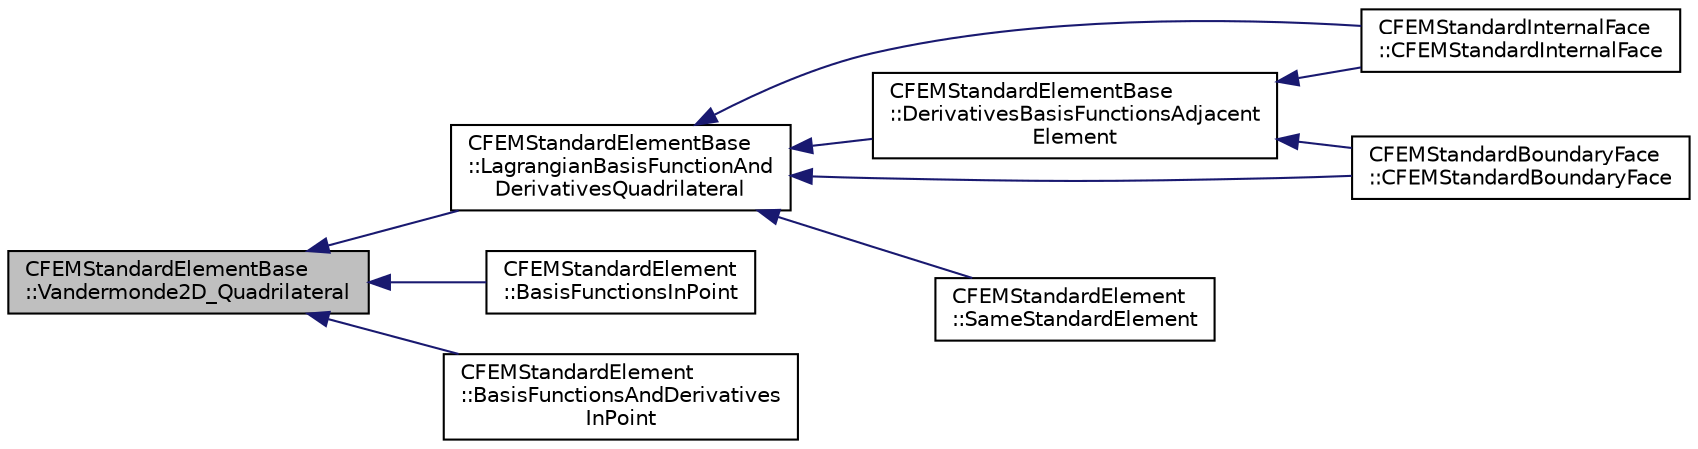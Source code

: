 digraph "CFEMStandardElementBase::Vandermonde2D_Quadrilateral"
{
  edge [fontname="Helvetica",fontsize="10",labelfontname="Helvetica",labelfontsize="10"];
  node [fontname="Helvetica",fontsize="10",shape=record];
  rankdir="LR";
  Node353 [label="CFEMStandardElementBase\l::Vandermonde2D_Quadrilateral",height=0.2,width=0.4,color="black", fillcolor="grey75", style="filled", fontcolor="black"];
  Node353 -> Node354 [dir="back",color="midnightblue",fontsize="10",style="solid",fontname="Helvetica"];
  Node354 [label="CFEMStandardElementBase\l::LagrangianBasisFunctionAnd\lDerivativesQuadrilateral",height=0.2,width=0.4,color="black", fillcolor="white", style="filled",URL="$class_c_f_e_m_standard_element_base.html#a876f6b9195c5376d47ca1450a9c2b664",tooltip="Function, which determines the values of the Lagrangian interpolation functions and its derivatives i..."];
  Node354 -> Node355 [dir="back",color="midnightblue",fontsize="10",style="solid",fontname="Helvetica"];
  Node355 [label="CFEMStandardElementBase\l::DerivativesBasisFunctionsAdjacent\lElement",height=0.2,width=0.4,color="black", fillcolor="white", style="filled",URL="$class_c_f_e_m_standard_element_base.html#afb1cec3d091753fa80105767654594e4",tooltip="Function, which computes the values of the derivatives of the basis functions of the adjacent element..."];
  Node355 -> Node356 [dir="back",color="midnightblue",fontsize="10",style="solid",fontname="Helvetica"];
  Node356 [label="CFEMStandardInternalFace\l::CFEMStandardInternalFace",height=0.2,width=0.4,color="black", fillcolor="white", style="filled",URL="$class_c_f_e_m_standard_internal_face.html#a03fc34bc2e61074ab778a30b940fb634",tooltip="Alternative constructor. "];
  Node355 -> Node357 [dir="back",color="midnightblue",fontsize="10",style="solid",fontname="Helvetica"];
  Node357 [label="CFEMStandardBoundaryFace\l::CFEMStandardBoundaryFace",height=0.2,width=0.4,color="black", fillcolor="white", style="filled",URL="$class_c_f_e_m_standard_boundary_face.html#a5a92fa174c37322a3ebd640d12ab8b3b",tooltip="Alternative constructor. "];
  Node354 -> Node358 [dir="back",color="midnightblue",fontsize="10",style="solid",fontname="Helvetica"];
  Node358 [label="CFEMStandardElement\l::SameStandardElement",height=0.2,width=0.4,color="black", fillcolor="white", style="filled",URL="$class_c_f_e_m_standard_element.html#a81ce632b76ad1e704b34455809686b4f",tooltip="Function, which checks if the function arguments correspond to this standard element. "];
  Node354 -> Node356 [dir="back",color="midnightblue",fontsize="10",style="solid",fontname="Helvetica"];
  Node354 -> Node357 [dir="back",color="midnightblue",fontsize="10",style="solid",fontname="Helvetica"];
  Node353 -> Node359 [dir="back",color="midnightblue",fontsize="10",style="solid",fontname="Helvetica"];
  Node359 [label="CFEMStandardElement\l::BasisFunctionsInPoint",height=0.2,width=0.4,color="black", fillcolor="white", style="filled",URL="$class_c_f_e_m_standard_element.html#a7e662dc2ab1b4dc7a5b56cd70929af9d",tooltip="Function, which computes the Lagrangian basis functions for the given parametric coordinates. "];
  Node353 -> Node360 [dir="back",color="midnightblue",fontsize="10",style="solid",fontname="Helvetica"];
  Node360 [label="CFEMStandardElement\l::BasisFunctionsAndDerivatives\lInPoint",height=0.2,width=0.4,color="black", fillcolor="white", style="filled",URL="$class_c_f_e_m_standard_element.html#a0ce8e7aff7657aa636844f04bae3eac4",tooltip="Function, which computes the Lagrangian basis functions and its derivatives for the given parametric ..."];
}
